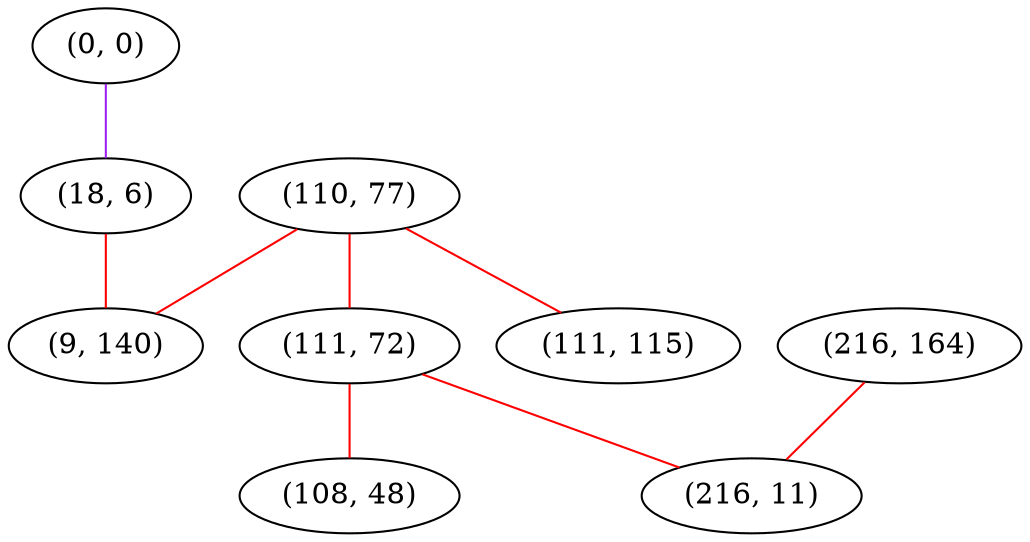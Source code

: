 graph "" {
"(0, 0)";
"(110, 77)";
"(216, 164)";
"(18, 6)";
"(111, 72)";
"(108, 48)";
"(111, 115)";
"(216, 11)";
"(9, 140)";
"(0, 0)" -- "(18, 6)"  [color=purple, key=0, weight=4];
"(110, 77)" -- "(111, 115)"  [color=red, key=0, weight=1];
"(110, 77)" -- "(111, 72)"  [color=red, key=0, weight=1];
"(110, 77)" -- "(9, 140)"  [color=red, key=0, weight=1];
"(216, 164)" -- "(216, 11)"  [color=red, key=0, weight=1];
"(18, 6)" -- "(9, 140)"  [color=red, key=0, weight=1];
"(111, 72)" -- "(216, 11)"  [color=red, key=0, weight=1];
"(111, 72)" -- "(108, 48)"  [color=red, key=0, weight=1];
}
